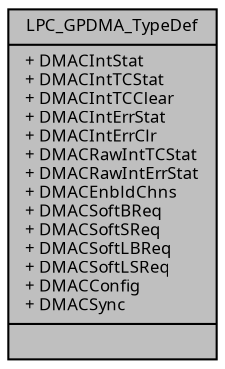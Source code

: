 digraph "LPC_GPDMA_TypeDef"
{
  edge [fontname="Sans",fontsize="8",labelfontname="Sans",labelfontsize="8"];
  node [fontname="Sans",fontsize="8",shape=record];
  Node1 [label="{LPC_GPDMA_TypeDef\n|+ DMACIntStat\l+ DMACIntTCStat\l+ DMACIntTCClear\l+ DMACIntErrStat\l+ DMACIntErrClr\l+ DMACRawIntTCStat\l+ DMACRawIntErrStat\l+ DMACEnbldChns\l+ DMACSoftBReq\l+ DMACSoftSReq\l+ DMACSoftLBReq\l+ DMACSoftLSReq\l+ DMACConfig\l+ DMACSync\l|}",height=0.2,width=0.4,color="black", fillcolor="grey75", style="filled", fontcolor="black"];
}
